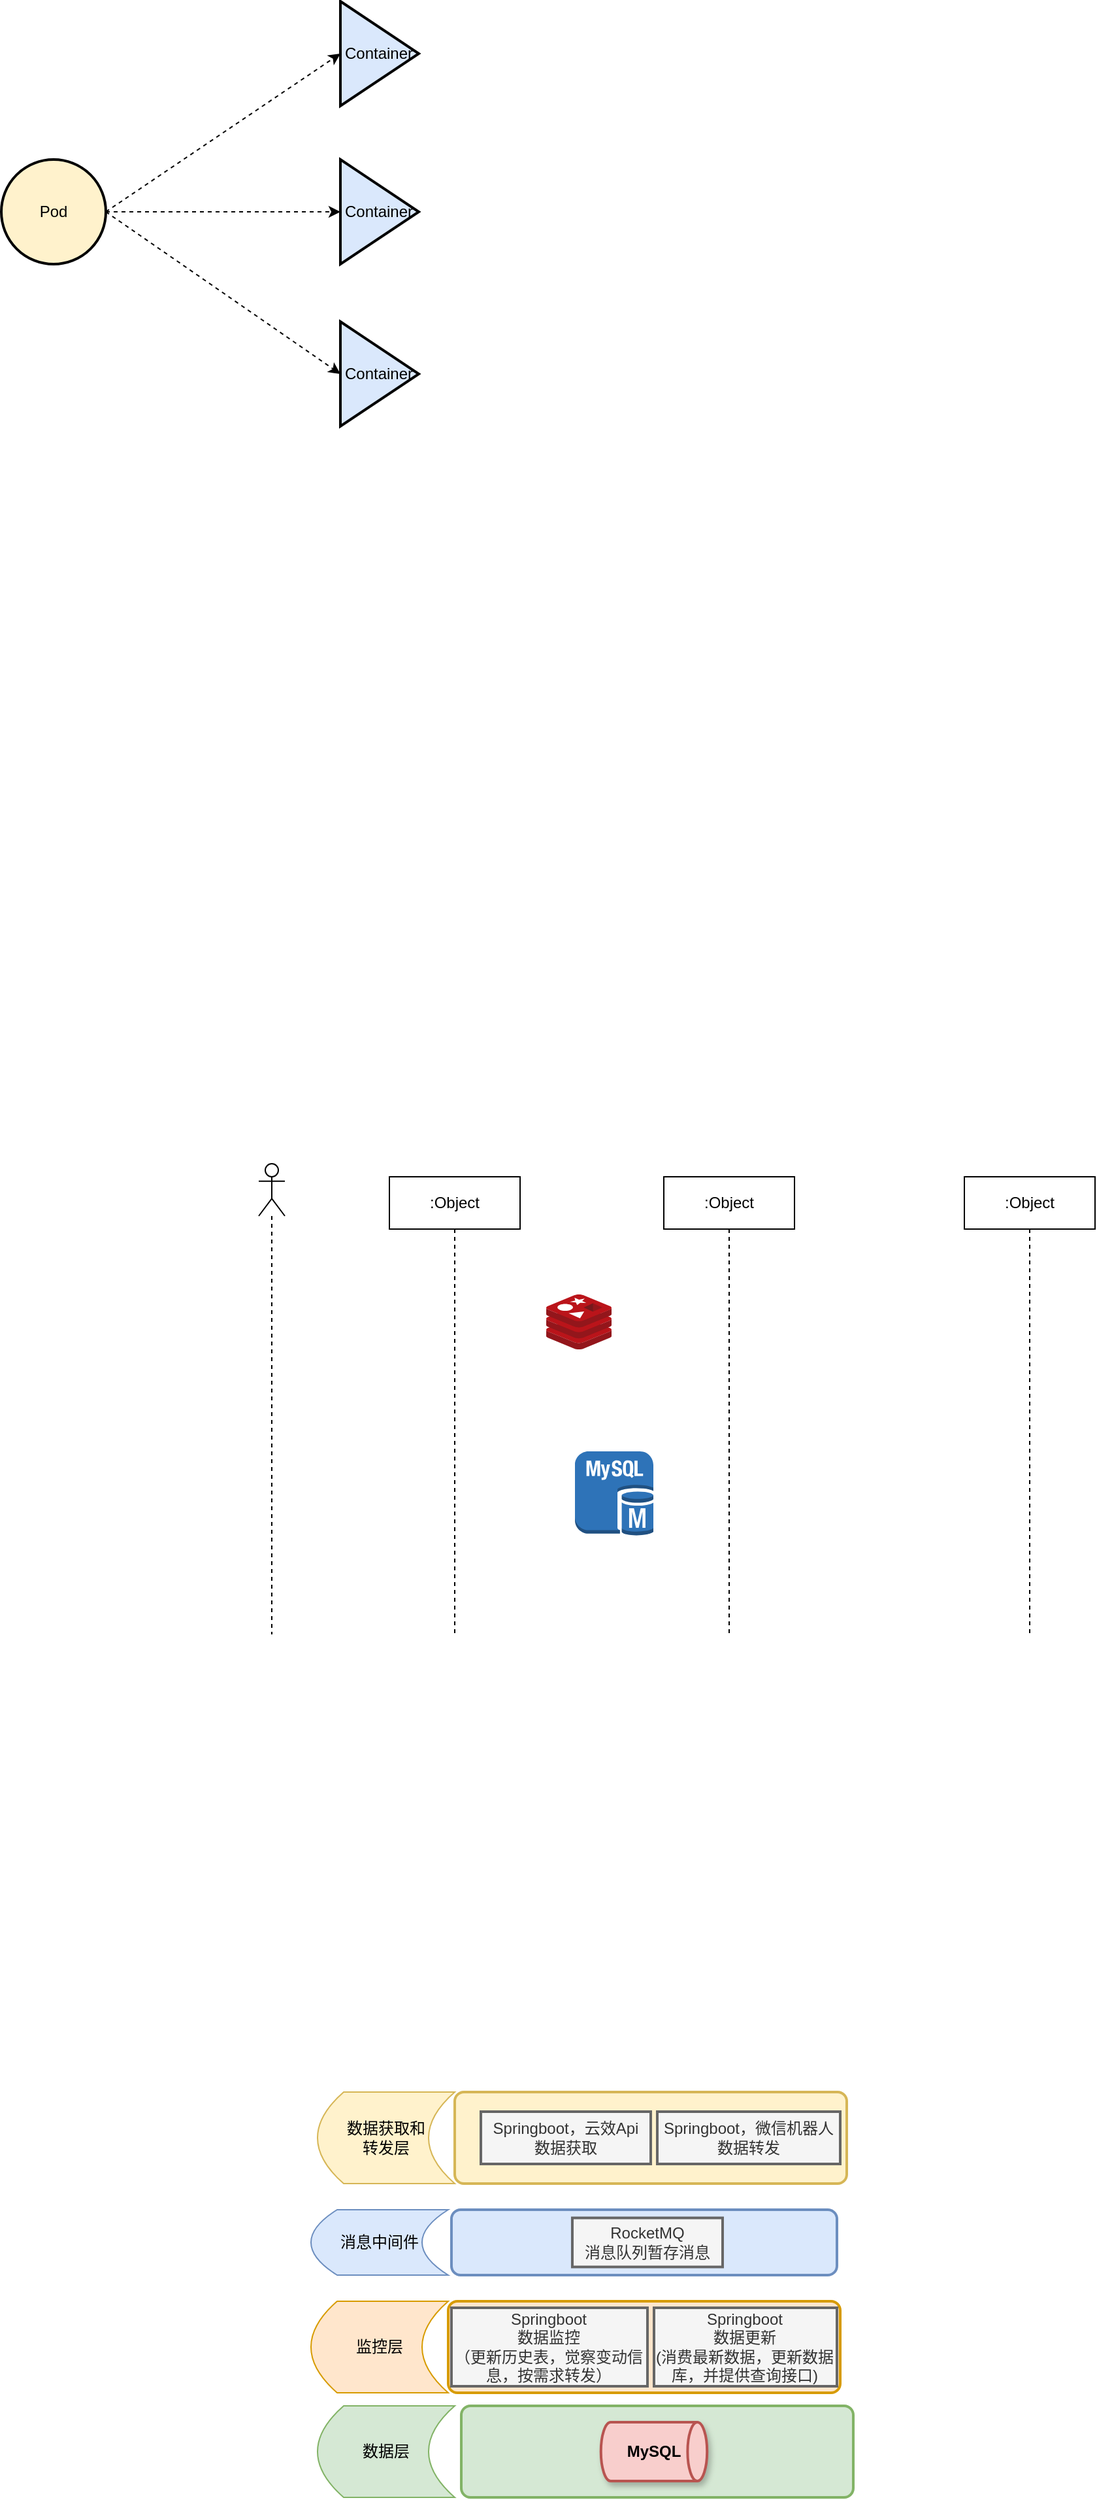 <mxfile version="14.9.9" type="github">
  <diagram id="M3j8pxnVSpy2cYYRyJaD" name="第 1 页">
    <mxGraphModel dx="1355" dy="1921" grid="0" gridSize="10" guides="1" tooltips="1" connect="1" arrows="1" fold="1" page="0" pageScale="1" pageWidth="827" pageHeight="1169" math="0" shadow="0">
      <root>
        <mxCell id="0" />
        <mxCell id="1" parent="0" />
        <mxCell id="Kl6BwcF5UKSUdVYUfAfF-35" value="" style="rounded=1;whiteSpace=wrap;html=1;absoluteArcSize=1;arcSize=14;strokeWidth=2;shadow=0;fillColor=#fff2cc;strokeColor=#d6b656;" parent="1" vertex="1">
          <mxGeometry x="179.99" y="490" width="300" height="70" as="geometry" />
        </mxCell>
        <mxCell id="Kl6BwcF5UKSUdVYUfAfF-3" value="" style="rounded=1;whiteSpace=wrap;html=1;absoluteArcSize=1;arcSize=14;strokeWidth=2;shadow=0;fillColor=#d5e8d4;strokeColor=#82b366;" parent="1" vertex="1">
          <mxGeometry x="184.99" y="730" width="300" height="70" as="geometry" />
        </mxCell>
        <mxCell id="Kl6BwcF5UKSUdVYUfAfF-2" value="&lt;b&gt;MySQL&lt;/b&gt;" style="strokeWidth=2;html=1;shape=mxgraph.flowchart.direct_data;whiteSpace=wrap;shadow=1;fillColor=#f8cecc;strokeColor=#b85450;" parent="1" vertex="1">
          <mxGeometry x="291.86" y="742.5" width="81.25" height="45" as="geometry" />
        </mxCell>
        <mxCell id="Kl6BwcF5UKSUdVYUfAfF-27" style="edgeStyle=orthogonalEdgeStyle;rounded=0;orthogonalLoop=1;jettySize=auto;html=1;exitX=0.25;exitY=0;exitDx=0;exitDy=0;entryX=0.141;entryY=0.986;entryDx=0;entryDy=0;entryPerimeter=0;strokeColor=none;endArrow=none;endFill=0;" parent="1" source="Kl6BwcF5UKSUdVYUfAfF-5" target="Kl6BwcF5UKSUdVYUfAfF-11" edge="1">
          <mxGeometry relative="1" as="geometry" />
        </mxCell>
        <mxCell id="Kl6BwcF5UKSUdVYUfAfF-5" value="" style="rounded=1;whiteSpace=wrap;html=1;absoluteArcSize=1;arcSize=14;strokeWidth=2;shadow=0;fillColor=#ffe6cc;strokeColor=#d79b00;" parent="1" vertex="1">
          <mxGeometry x="174.99" y="650" width="300" height="70" as="geometry" />
        </mxCell>
        <mxCell id="Kl6BwcF5UKSUdVYUfAfF-9" value="Springboot&lt;br&gt;数据监控&lt;br&gt;（更新历史表，觉察变动信息，按需求转发）" style="rounded=0;whiteSpace=wrap;html=1;absoluteArcSize=1;arcSize=14;strokeWidth=2;shadow=0;fillColor=#f5f5f5;strokeColor=#666666;fontColor=#333333;" parent="1" vertex="1">
          <mxGeometry x="177.48" y="655" width="150.01" height="60" as="geometry" />
        </mxCell>
        <mxCell id="Kl6BwcF5UKSUdVYUfAfF-11" value="" style="rounded=1;whiteSpace=wrap;html=1;absoluteArcSize=1;arcSize=14;strokeWidth=2;shadow=0;fillColor=#dae8fc;strokeColor=#6c8ebf;" parent="1" vertex="1">
          <mxGeometry x="177.48" y="580" width="295.01" height="50" as="geometry" />
        </mxCell>
        <mxCell id="Kl6BwcF5UKSUdVYUfAfF-12" value="Springboot，云效Api&lt;br&gt;数据获取" style="rounded=0;whiteSpace=wrap;html=1;absoluteArcSize=1;arcSize=14;strokeWidth=2;shadow=0;fillColor=#f5f5f5;strokeColor=#666666;fontColor=#333333;" parent="1" vertex="1">
          <mxGeometry x="199.99" y="505" width="130" height="40" as="geometry" />
        </mxCell>
        <mxCell id="Kl6BwcF5UKSUdVYUfAfF-13" value="Springboot，微信机器人&lt;br&gt;数据转发" style="rounded=0;whiteSpace=wrap;html=1;absoluteArcSize=1;arcSize=14;strokeWidth=2;shadow=0;fillColor=#f5f5f5;strokeColor=#666666;fontColor=#333333;" parent="1" vertex="1">
          <mxGeometry x="334.99" y="505" width="140" height="40" as="geometry" />
        </mxCell>
        <mxCell id="Kl6BwcF5UKSUdVYUfAfF-23" value="RocketMQ&lt;br&gt;消息队列暂存消息" style="rounded=0;whiteSpace=wrap;html=1;absoluteArcSize=1;arcSize=14;strokeWidth=2;shadow=0;fillColor=#f5f5f5;strokeColor=#666666;fontColor=#333333;" parent="1" vertex="1">
          <mxGeometry x="269.98" y="586.25" width="115.01" height="37.5" as="geometry" />
        </mxCell>
        <mxCell id="aEFTFNg7kIHRCmJKgCSD-1" value="数据获取和&lt;br&gt;转发层" style="shape=dataStorage;whiteSpace=wrap;html=1;fixedSize=1;fillColor=#fff2cc;strokeColor=#d6b656;" parent="1" vertex="1">
          <mxGeometry x="74.99" y="490" width="105" height="70" as="geometry" />
        </mxCell>
        <mxCell id="aEFTFNg7kIHRCmJKgCSD-2" value="&lt;span&gt;消息中间件&lt;/span&gt;" style="shape=dataStorage;whiteSpace=wrap;html=1;fixedSize=1;fillColor=#dae8fc;strokeColor=#6c8ebf;" parent="1" vertex="1">
          <mxGeometry x="69.99" y="580" width="105" height="50" as="geometry" />
        </mxCell>
        <mxCell id="aEFTFNg7kIHRCmJKgCSD-3" value="&lt;span&gt;监控层&lt;/span&gt;" style="shape=dataStorage;whiteSpace=wrap;html=1;fixedSize=1;fillColor=#ffe6cc;strokeColor=#d79b00;" parent="1" vertex="1">
          <mxGeometry x="69.99" y="650" width="105" height="70" as="geometry" />
        </mxCell>
        <mxCell id="aEFTFNg7kIHRCmJKgCSD-4" value="&lt;span&gt;数据层&lt;/span&gt;" style="shape=dataStorage;whiteSpace=wrap;html=1;fixedSize=1;fillColor=#d5e8d4;strokeColor=#82b366;" parent="1" vertex="1">
          <mxGeometry x="74.99" y="730" width="105" height="70" as="geometry" />
        </mxCell>
        <mxCell id="aEFTFNg7kIHRCmJKgCSD-12" value="Springboot&lt;br&gt;数据更新&lt;br&gt;(消费最新数据，更新数据库，并提供查询接口)" style="rounded=0;whiteSpace=wrap;html=1;absoluteArcSize=1;arcSize=14;strokeWidth=2;shadow=0;fillColor=#f5f5f5;strokeColor=#666666;fontColor=#333333;" parent="1" vertex="1">
          <mxGeometry x="332.49" y="655" width="140" height="60" as="geometry" />
        </mxCell>
        <mxCell id="xerEIYaysSl3NR9X-NJZ-2" value="" style="shape=umlLifeline;participant=umlActor;perimeter=lifelinePerimeter;whiteSpace=wrap;html=1;container=1;collapsible=0;recursiveResize=0;verticalAlign=top;spacingTop=36;outlineConnect=0;" parent="1" vertex="1">
          <mxGeometry x="30" y="-220" width="20" height="360" as="geometry" />
        </mxCell>
        <mxCell id="xerEIYaysSl3NR9X-NJZ-3" value=":Object" style="shape=umlLifeline;perimeter=lifelinePerimeter;whiteSpace=wrap;html=1;container=1;collapsible=0;recursiveResize=0;outlineConnect=0;" parent="1" vertex="1">
          <mxGeometry x="130" y="-210" width="100" height="350" as="geometry" />
        </mxCell>
        <mxCell id="xerEIYaysSl3NR9X-NJZ-4" value=":Object" style="shape=umlLifeline;perimeter=lifelinePerimeter;whiteSpace=wrap;html=1;container=1;collapsible=0;recursiveResize=0;outlineConnect=0;" parent="1" vertex="1">
          <mxGeometry x="340" y="-210" width="100" height="350" as="geometry" />
        </mxCell>
        <mxCell id="xerEIYaysSl3NR9X-NJZ-5" value=":Object" style="shape=umlLifeline;perimeter=lifelinePerimeter;whiteSpace=wrap;html=1;container=1;collapsible=0;recursiveResize=0;outlineConnect=0;" parent="1" vertex="1">
          <mxGeometry x="570" y="-210" width="100" height="350" as="geometry" />
        </mxCell>
        <mxCell id="iTrxDIxSOVpFifdG9iTk-1" value="" style="outlineConnect=0;dashed=0;verticalLabelPosition=bottom;verticalAlign=top;align=center;html=1;shape=mxgraph.aws3.mysql_db_instance;fillColor=#2E73B8;gradientColor=none;" parent="1" vertex="1">
          <mxGeometry x="272" width="60" height="64.5" as="geometry" />
        </mxCell>
        <mxCell id="iTrxDIxSOVpFifdG9iTk-2" value="" style="aspect=fixed;html=1;points=[];align=center;image;fontSize=12;image=img/lib/mscae/Cache_Redis_Product.svg;" parent="1" vertex="1">
          <mxGeometry x="250" y="-120" width="50" height="42" as="geometry" />
        </mxCell>
        <mxCell id="iTrxDIxSOVpFifdG9iTk-3" value="" style="shape=image;html=1;verticalAlign=top;verticalLabelPosition=bottom;labelBackgroundColor=#ffffff;imageAspect=0;aspect=fixed;image=https://cdn4.iconfinder.com/data/icons/logos-brands-5/24/go-128.png" parent="1" vertex="1">
          <mxGeometry x="450" y="-120" width="128" height="128" as="geometry" />
        </mxCell>
        <mxCell id="Tnx-q1CDUx183G_uHan9-1" value="Pod" style="ellipse;whiteSpace=wrap;html=1;aspect=fixed;fillColor=#fff2cc;strokeWidth=2;" vertex="1" parent="1">
          <mxGeometry x="-167" y="-988" width="80" height="80" as="geometry" />
        </mxCell>
        <mxCell id="Tnx-q1CDUx183G_uHan9-2" value="Container" style="triangle;whiteSpace=wrap;html=1;strokeWidth=2;fillColor=#dae8fc;" vertex="1" parent="1">
          <mxGeometry x="92.49" y="-1109" width="60" height="80" as="geometry" />
        </mxCell>
        <mxCell id="Tnx-q1CDUx183G_uHan9-3" value="" style="endArrow=classic;html=1;exitX=1;exitY=0.5;exitDx=0;exitDy=0;entryX=0;entryY=0.5;entryDx=0;entryDy=0;dashed=1;" edge="1" parent="1" source="Tnx-q1CDUx183G_uHan9-1" target="Tnx-q1CDUx183G_uHan9-2">
          <mxGeometry width="50" height="50" relative="1" as="geometry">
            <mxPoint x="216" y="-838" as="sourcePoint" />
            <mxPoint x="266" y="-888" as="targetPoint" />
          </mxGeometry>
        </mxCell>
        <mxCell id="Tnx-q1CDUx183G_uHan9-4" value="&lt;span&gt;Container&lt;/span&gt;" style="triangle;whiteSpace=wrap;html=1;strokeWidth=2;fillColor=#dae8fc;" vertex="1" parent="1">
          <mxGeometry x="92.49" y="-988" width="60" height="80" as="geometry" />
        </mxCell>
        <mxCell id="Tnx-q1CDUx183G_uHan9-5" value="" style="endArrow=classic;html=1;exitX=1;exitY=0.5;exitDx=0;exitDy=0;entryX=0;entryY=0.5;entryDx=0;entryDy=0;dashed=1;" edge="1" parent="1" source="Tnx-q1CDUx183G_uHan9-1" target="Tnx-q1CDUx183G_uHan9-4">
          <mxGeometry width="50" height="50" relative="1" as="geometry">
            <mxPoint x="-77" y="-938" as="sourcePoint" />
            <mxPoint x="102.49" y="-1059" as="targetPoint" />
          </mxGeometry>
        </mxCell>
        <mxCell id="Tnx-q1CDUx183G_uHan9-6" value="&lt;span&gt;Container&lt;/span&gt;" style="triangle;whiteSpace=wrap;html=1;strokeWidth=2;fillColor=#dae8fc;" vertex="1" parent="1">
          <mxGeometry x="92.49" y="-864" width="60" height="80" as="geometry" />
        </mxCell>
        <mxCell id="Tnx-q1CDUx183G_uHan9-7" value="" style="endArrow=classic;html=1;exitX=1;exitY=0.5;exitDx=0;exitDy=0;entryX=0;entryY=0.5;entryDx=0;entryDy=0;dashed=1;" edge="1" parent="1" source="Tnx-q1CDUx183G_uHan9-1" target="Tnx-q1CDUx183G_uHan9-6">
          <mxGeometry width="50" height="50" relative="1" as="geometry">
            <mxPoint x="-77" y="-938" as="sourcePoint" />
            <mxPoint x="102.49" y="-938" as="targetPoint" />
          </mxGeometry>
        </mxCell>
      </root>
    </mxGraphModel>
  </diagram>
</mxfile>
